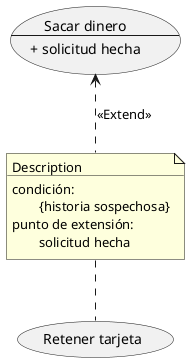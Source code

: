 @startuml
usecase Sd as "Sacar dinero
--
+ solicitud hecha"
usecase Rt as "Retener tarjeta"

note "Description\n__\ncondición:\n\t{historia sospechosa}\npunto de extensión:\n\tsolicitud hecha" as N

N .. Rt
Sd <.. N : <<Extend>>
@enduml